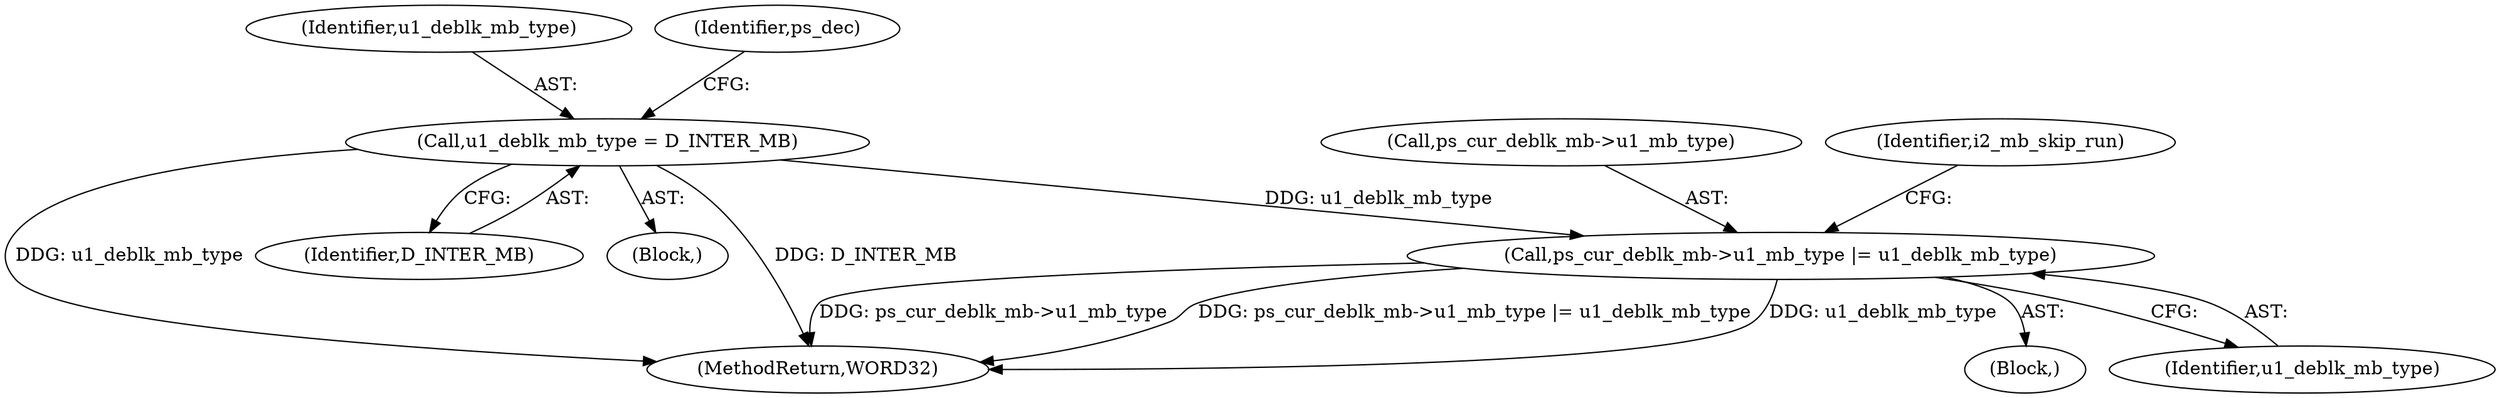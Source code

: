 digraph "0_Android_4a524d3a8ae9aa20c36430008e6bd429443f8f1d_1@pointer" {
"1001067" [label="(Call,ps_cur_deblk_mb->u1_mb_type |= u1_deblk_mb_type)"];
"1000846" [label="(Call,u1_deblk_mb_type = D_INTER_MB)"];
"1000847" [label="(Identifier,u1_deblk_mb_type)"];
"1001071" [label="(Identifier,u1_deblk_mb_type)"];
"1000846" [label="(Call,u1_deblk_mb_type = D_INTER_MB)"];
"1001278" [label="(MethodReturn,WORD32)"];
"1001068" [label="(Call,ps_cur_deblk_mb->u1_mb_type)"];
"1000848" [label="(Identifier,D_INTER_MB)"];
"1000852" [label="(Identifier,ps_dec)"];
"1001067" [label="(Call,ps_cur_deblk_mb->u1_mb_type |= u1_deblk_mb_type)"];
"1000136" [label="(Block,)"];
"1001073" [label="(Identifier,i2_mb_skip_run)"];
"1000926" [label="(Block,)"];
"1001067" -> "1000926"  [label="AST: "];
"1001067" -> "1001071"  [label="CFG: "];
"1001068" -> "1001067"  [label="AST: "];
"1001071" -> "1001067"  [label="AST: "];
"1001073" -> "1001067"  [label="CFG: "];
"1001067" -> "1001278"  [label="DDG: ps_cur_deblk_mb->u1_mb_type"];
"1001067" -> "1001278"  [label="DDG: ps_cur_deblk_mb->u1_mb_type |= u1_deblk_mb_type"];
"1001067" -> "1001278"  [label="DDG: u1_deblk_mb_type"];
"1000846" -> "1001067"  [label="DDG: u1_deblk_mb_type"];
"1000846" -> "1000136"  [label="AST: "];
"1000846" -> "1000848"  [label="CFG: "];
"1000847" -> "1000846"  [label="AST: "];
"1000848" -> "1000846"  [label="AST: "];
"1000852" -> "1000846"  [label="CFG: "];
"1000846" -> "1001278"  [label="DDG: D_INTER_MB"];
"1000846" -> "1001278"  [label="DDG: u1_deblk_mb_type"];
}
